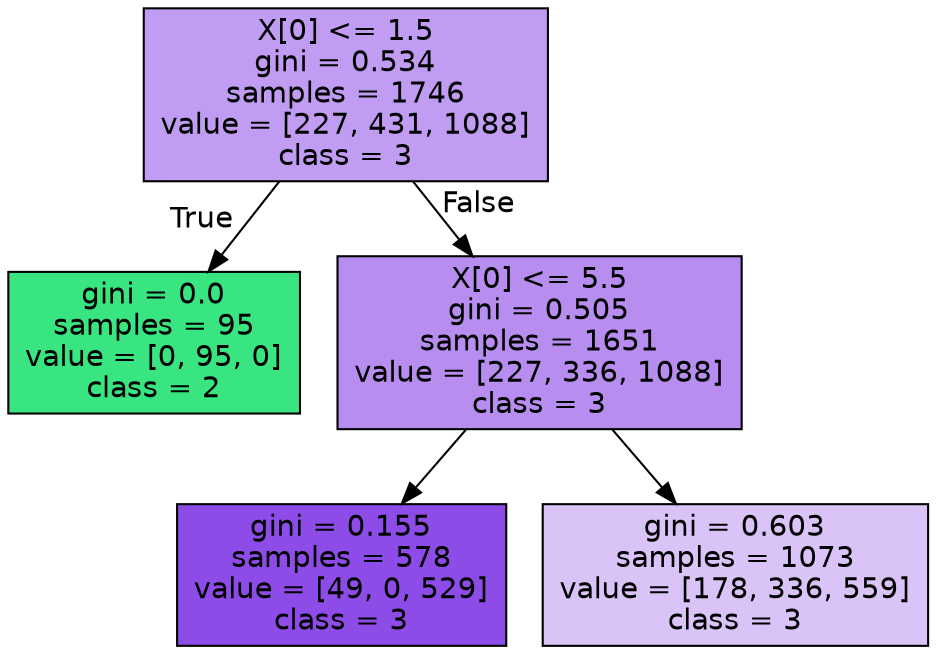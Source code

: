 digraph Tree {
node [shape=box, style="filled", color="black", fontname="helvetica"] ;
edge [fontname="helvetica"] ;
0 [label="X[0] <= 1.5\ngini = 0.534\nsamples = 1746\nvalue = [227, 431, 1088]\nclass = 3", fillcolor="#c09cf2"] ;
1 [label="gini = 0.0\nsamples = 95\nvalue = [0, 95, 0]\nclass = 2", fillcolor="#39e581"] ;
0 -> 1 [labeldistance=2.5, labelangle=45, headlabel="True"] ;
2 [label="X[0] <= 5.5\ngini = 0.505\nsamples = 1651\nvalue = [227, 336, 1088]\nclass = 3", fillcolor="#b78ef0"] ;
0 -> 2 [labeldistance=2.5, labelangle=-45, headlabel="False"] ;
3 [label="gini = 0.155\nsamples = 578\nvalue = [49, 0, 529]\nclass = 3", fillcolor="#8d4be7"] ;
2 -> 3 ;
4 [label="gini = 0.603\nsamples = 1073\nvalue = [178, 336, 559]\nclass = 3", fillcolor="#d9c3f7"] ;
2 -> 4 ;
}